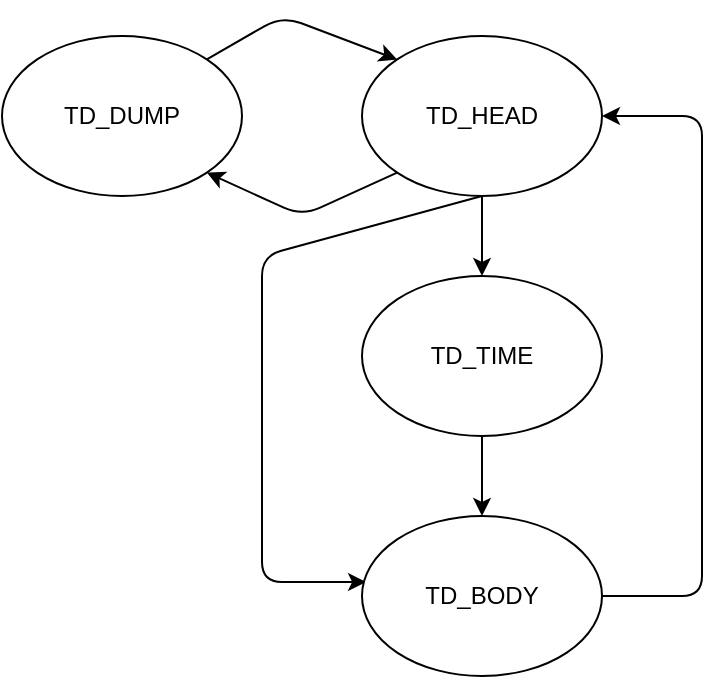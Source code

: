 <mxfile>
    <diagram id="zRKbfHo5ibzK3Po6CUy8" name="第 1 页">
        <mxGraphModel dx="10" dy="472" grid="1" gridSize="10" guides="1" tooltips="1" connect="1" arrows="1" fold="1" page="1" pageScale="1" pageWidth="827" pageHeight="1169" background="#ffffff" math="0" shadow="0">
            <root>
                <mxCell id="0"/>
                <mxCell id="1" parent="0"/>
                <mxCell id="56" style="edgeStyle=none;html=1;exitX=0;exitY=1;exitDx=0;exitDy=0;entryX=1;entryY=1;entryDx=0;entryDy=0;strokeColor=#000000;" edge="1" parent="1" source="49" target="54">
                    <mxGeometry relative="1" as="geometry">
                        <Array as="points">
                            <mxPoint x="1060" y="250"/>
                        </Array>
                    </mxGeometry>
                </mxCell>
                <mxCell id="58" style="edgeStyle=none;html=1;exitX=0.5;exitY=1;exitDx=0;exitDy=0;strokeColor=#000000;" edge="1" parent="1" source="49" target="52">
                    <mxGeometry relative="1" as="geometry"/>
                </mxCell>
                <mxCell id="61" style="edgeStyle=none;html=1;exitX=0.5;exitY=1;exitDx=0;exitDy=0;entryX=0.017;entryY=0.413;entryDx=0;entryDy=0;entryPerimeter=0;strokeColor=#000000;" edge="1" parent="1" source="49" target="53">
                    <mxGeometry relative="1" as="geometry">
                        <Array as="points">
                            <mxPoint x="1040" y="270"/>
                            <mxPoint x="1040" y="433"/>
                        </Array>
                    </mxGeometry>
                </mxCell>
                <mxCell id="49" value="&lt;font color=&quot;#000000&quot;&gt;TD_HEAD&lt;/font&gt;" style="ellipse;whiteSpace=wrap;html=1;fillColor=#FFFFFF;strokeColor=#000000;" vertex="1" parent="1">
                    <mxGeometry x="1090" y="160" width="120" height="80" as="geometry"/>
                </mxCell>
                <mxCell id="59" style="edgeStyle=none;html=1;exitX=0.5;exitY=1;exitDx=0;exitDy=0;strokeColor=#000000;" edge="1" parent="1" source="52" target="53">
                    <mxGeometry relative="1" as="geometry"/>
                </mxCell>
                <mxCell id="52" value="&lt;font color=&quot;#000000&quot;&gt;TD_TIME&lt;/font&gt;" style="ellipse;whiteSpace=wrap;html=1;fillColor=#FFFFFF;strokeColor=#000000;" vertex="1" parent="1">
                    <mxGeometry x="1090" y="280" width="120" height="80" as="geometry"/>
                </mxCell>
                <mxCell id="60" style="edgeStyle=none;html=1;exitX=1;exitY=0.5;exitDx=0;exitDy=0;entryX=1;entryY=0.5;entryDx=0;entryDy=0;strokeColor=#000000;" edge="1" parent="1" source="53" target="49">
                    <mxGeometry relative="1" as="geometry">
                        <Array as="points">
                            <mxPoint x="1260" y="440"/>
                            <mxPoint x="1260" y="330"/>
                            <mxPoint x="1260" y="200"/>
                        </Array>
                    </mxGeometry>
                </mxCell>
                <mxCell id="53" value="&lt;font color=&quot;#000000&quot;&gt;TD_BODY&lt;/font&gt;" style="ellipse;whiteSpace=wrap;html=1;fillColor=#FFFFFF;strokeColor=#000000;" vertex="1" parent="1">
                    <mxGeometry x="1090" y="400" width="120" height="80" as="geometry"/>
                </mxCell>
                <mxCell id="57" style="edgeStyle=none;html=1;exitX=1;exitY=0;exitDx=0;exitDy=0;entryX=0;entryY=0;entryDx=0;entryDy=0;strokeColor=#000000;" edge="1" parent="1" source="54" target="49">
                    <mxGeometry relative="1" as="geometry">
                        <Array as="points">
                            <mxPoint x="1050" y="150"/>
                        </Array>
                    </mxGeometry>
                </mxCell>
                <mxCell id="54" value="&lt;font color=&quot;#000000&quot;&gt;TD_DUMP&lt;/font&gt;" style="ellipse;whiteSpace=wrap;html=1;fillColor=#FFFFFF;strokeColor=#000000;" vertex="1" parent="1">
                    <mxGeometry x="910" y="160" width="120" height="80" as="geometry"/>
                </mxCell>
            </root>
        </mxGraphModel>
    </diagram>
</mxfile>